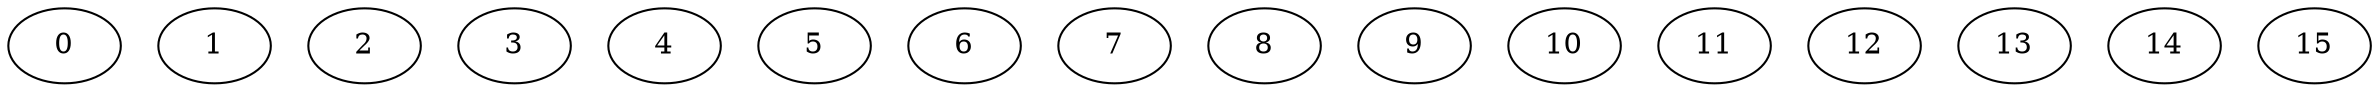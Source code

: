 graph {
	0 -- { };
	1 -- { };
	2 -- { };
	3 -- { };
	4 -- { };
	5 -- { };
	6 -- { };
	7 -- { };
	8 -- { };
	9 -- { };
	10 -- { };
	11 -- { };
	12 -- { };
	13 -- { };
	14 -- { };
	15 -- { };
}
